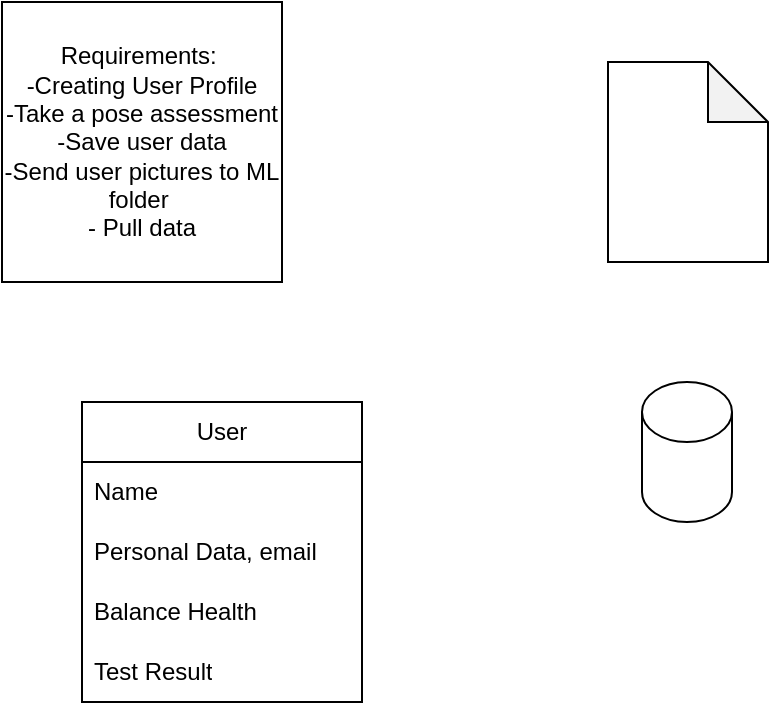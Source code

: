 <mxfile version="24.0.1" type="github">
  <diagram name="Page-1" id="1f3Josyh72zQlKJe4HSX">
    <mxGraphModel dx="1050" dy="618" grid="1" gridSize="10" guides="1" tooltips="1" connect="1" arrows="1" fold="1" page="1" pageScale="1" pageWidth="850" pageHeight="1100" math="0" shadow="0">
      <root>
        <mxCell id="0" />
        <mxCell id="1" parent="0" />
        <mxCell id="wXiqKeRXLXL9nZ6se_cO-1" value="Requirements:&amp;nbsp;&lt;br&gt;-Creating User Profile&lt;br&gt;-Take a pose assessment&lt;br&gt;-Save user data&lt;br&gt;-Send user pictures to ML folder&amp;nbsp;&lt;br&gt;- Pull data" style="whiteSpace=wrap;html=1;aspect=fixed;" vertex="1" parent="1">
          <mxGeometry width="140" height="140" as="geometry" />
        </mxCell>
        <mxCell id="wXiqKeRXLXL9nZ6se_cO-2" value="" style="shape=cylinder3;whiteSpace=wrap;html=1;boundedLbl=1;backgroundOutline=1;size=15;" vertex="1" parent="1">
          <mxGeometry x="320" y="190" width="45" height="70" as="geometry" />
        </mxCell>
        <mxCell id="wXiqKeRXLXL9nZ6se_cO-8" value="" style="shape=note;whiteSpace=wrap;html=1;backgroundOutline=1;darkOpacity=0.05;" vertex="1" parent="1">
          <mxGeometry x="303" y="30" width="80" height="100" as="geometry" />
        </mxCell>
        <mxCell id="wXiqKeRXLXL9nZ6se_cO-10" value="User" style="swimlane;fontStyle=0;childLayout=stackLayout;horizontal=1;startSize=30;horizontalStack=0;resizeParent=1;resizeParentMax=0;resizeLast=0;collapsible=1;marginBottom=0;whiteSpace=wrap;html=1;" vertex="1" parent="1">
          <mxGeometry x="40" y="200" width="140" height="150" as="geometry">
            <mxRectangle x="40" y="200" width="70" height="30" as="alternateBounds" />
          </mxGeometry>
        </mxCell>
        <mxCell id="wXiqKeRXLXL9nZ6se_cO-11" value="Name" style="text;strokeColor=none;fillColor=none;align=left;verticalAlign=middle;spacingLeft=4;spacingRight=4;overflow=hidden;points=[[0,0.5],[1,0.5]];portConstraint=eastwest;rotatable=0;whiteSpace=wrap;html=1;" vertex="1" parent="wXiqKeRXLXL9nZ6se_cO-10">
          <mxGeometry y="30" width="140" height="30" as="geometry" />
        </mxCell>
        <mxCell id="wXiqKeRXLXL9nZ6se_cO-12" value="Personal Data, email" style="text;strokeColor=none;fillColor=none;align=left;verticalAlign=middle;spacingLeft=4;spacingRight=4;overflow=hidden;points=[[0,0.5],[1,0.5]];portConstraint=eastwest;rotatable=0;whiteSpace=wrap;html=1;" vertex="1" parent="wXiqKeRXLXL9nZ6se_cO-10">
          <mxGeometry y="60" width="140" height="30" as="geometry" />
        </mxCell>
        <mxCell id="wXiqKeRXLXL9nZ6se_cO-14" value="Balance Health" style="text;strokeColor=none;fillColor=none;align=left;verticalAlign=middle;spacingLeft=4;spacingRight=4;overflow=hidden;points=[[0,0.5],[1,0.5]];portConstraint=eastwest;rotatable=0;whiteSpace=wrap;html=1;" vertex="1" parent="wXiqKeRXLXL9nZ6se_cO-10">
          <mxGeometry y="90" width="140" height="30" as="geometry" />
        </mxCell>
        <mxCell id="wXiqKeRXLXL9nZ6se_cO-13" value="Test Result" style="text;strokeColor=none;fillColor=none;align=left;verticalAlign=middle;spacingLeft=4;spacingRight=4;overflow=hidden;points=[[0,0.5],[1,0.5]];portConstraint=eastwest;rotatable=0;whiteSpace=wrap;html=1;" vertex="1" parent="wXiqKeRXLXL9nZ6se_cO-10">
          <mxGeometry y="120" width="140" height="30" as="geometry" />
        </mxCell>
      </root>
    </mxGraphModel>
  </diagram>
</mxfile>
